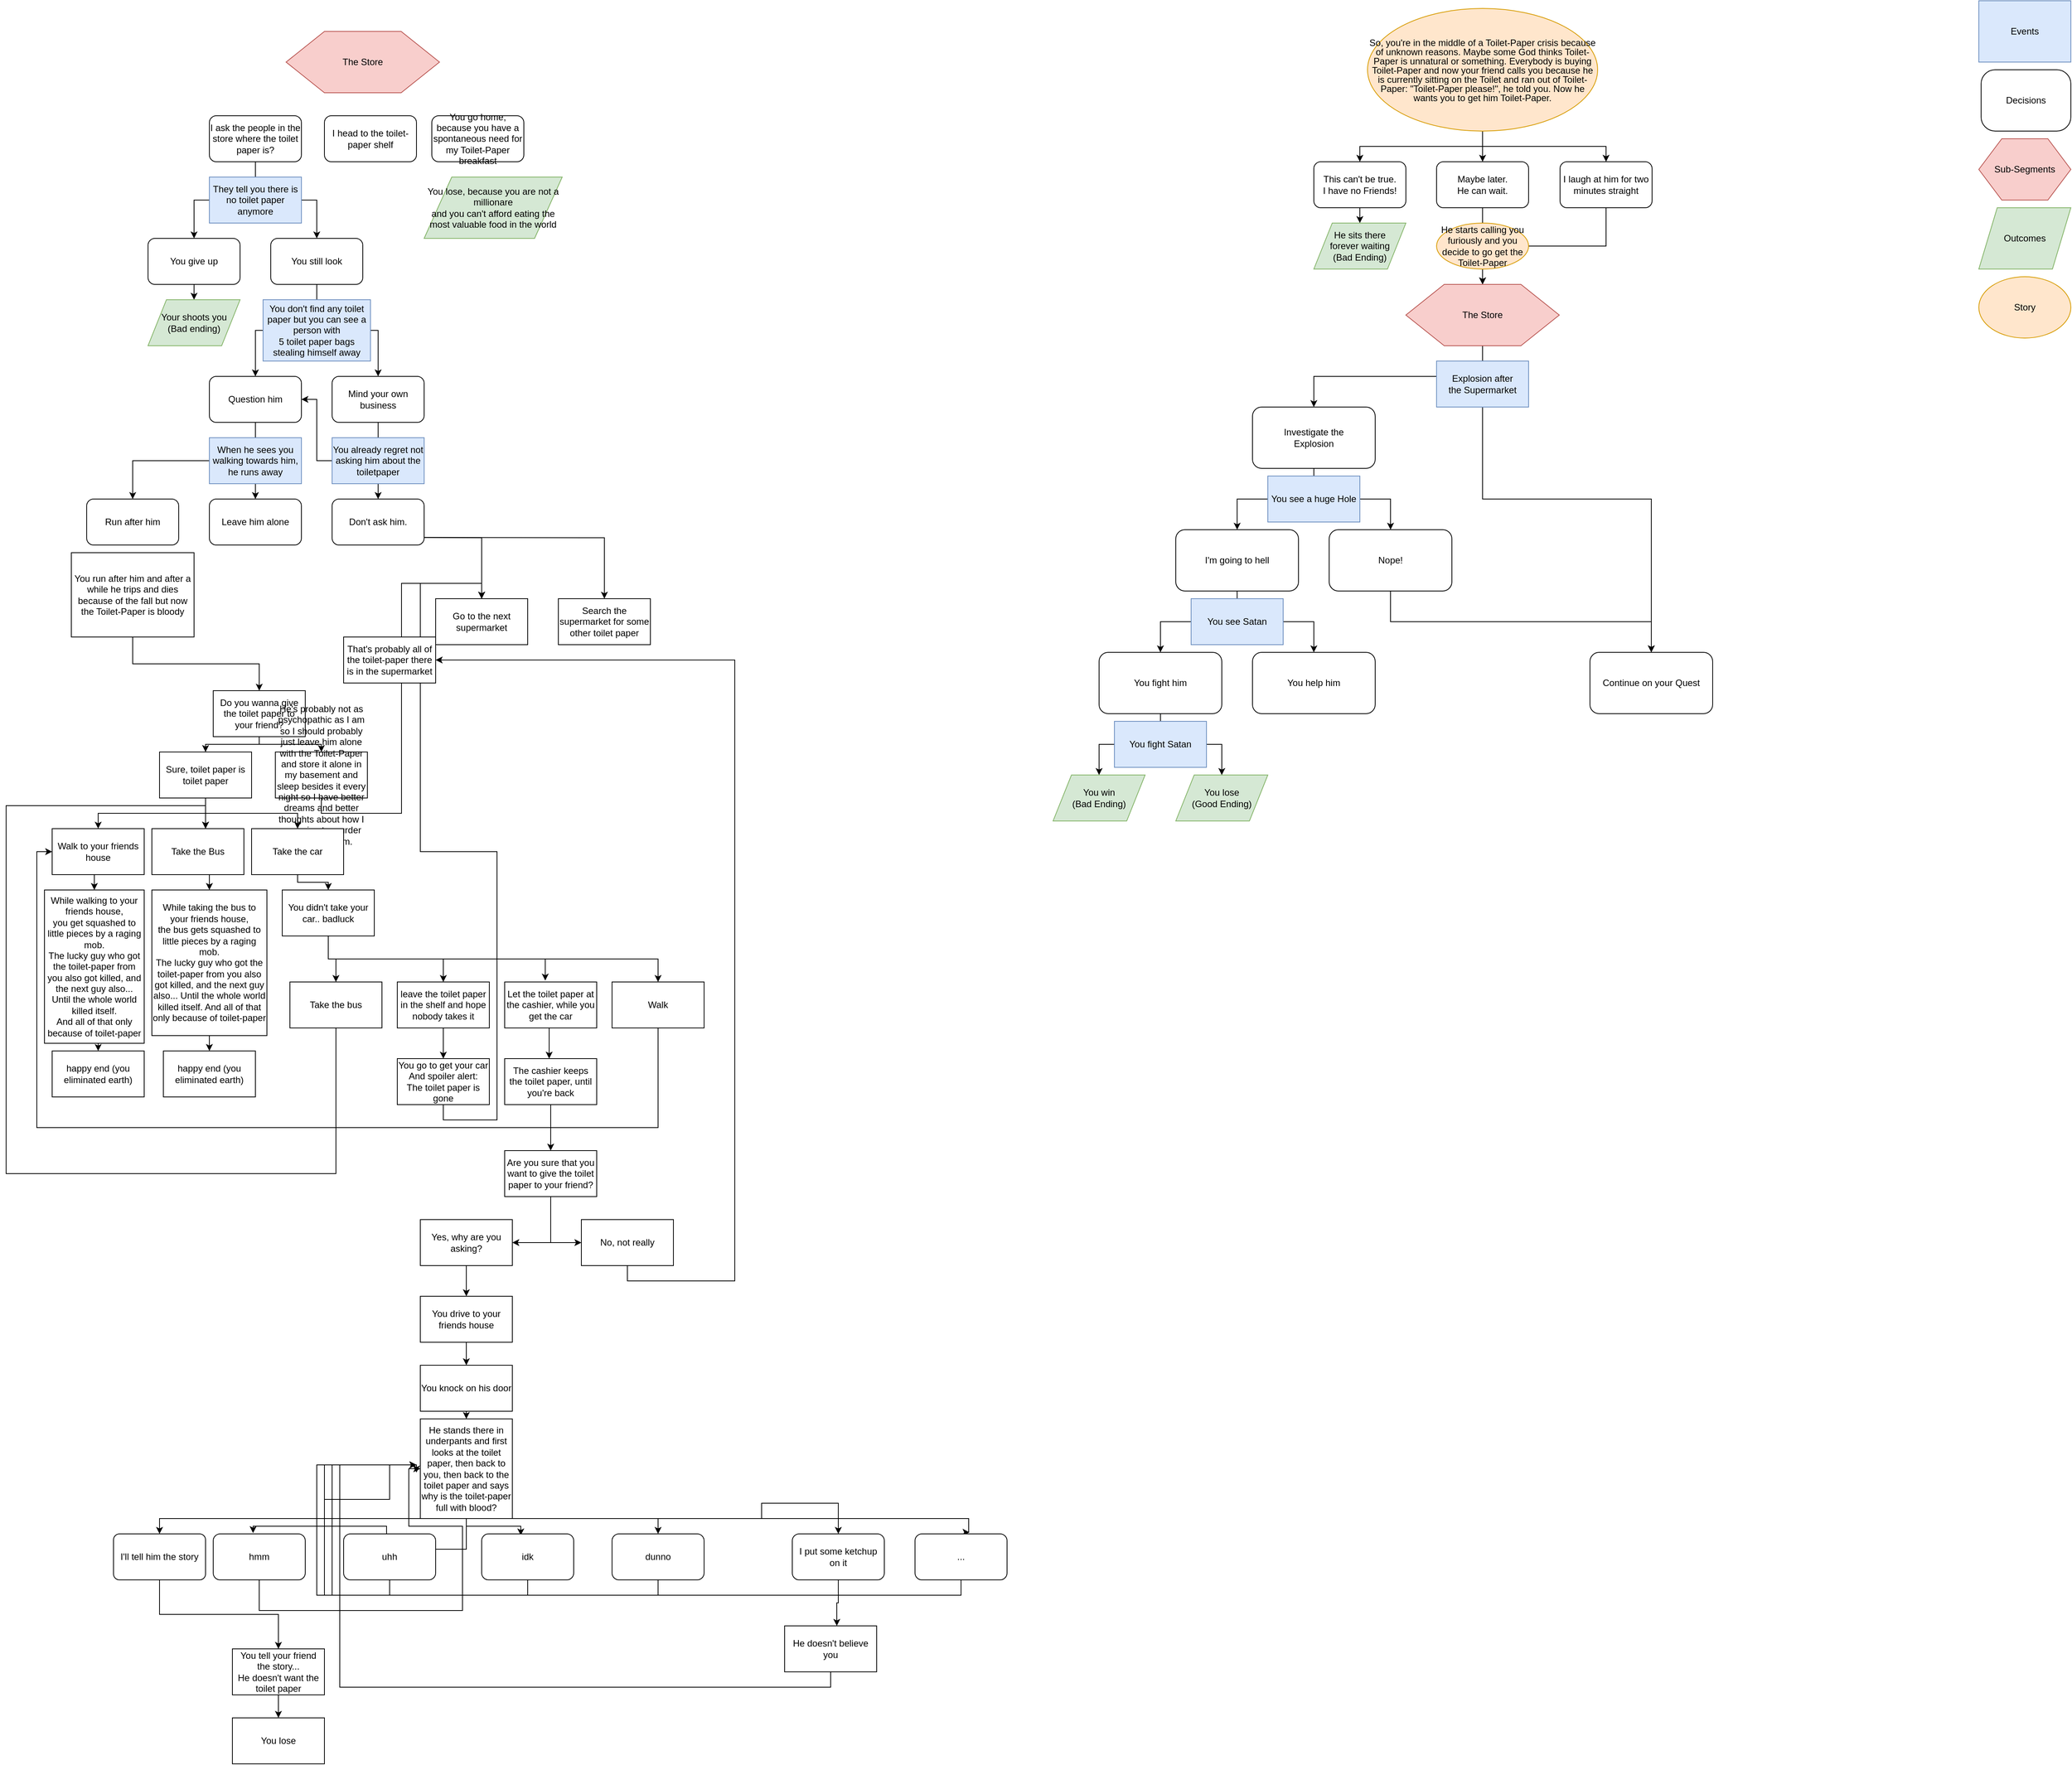 <mxfile version="12.8.9" type="github">
  <diagram id="Qn3-nG2EIfxCC5e99ubx" name="Page-1">
    <mxGraphModel dx="5155" dy="1865" grid="1" gridSize="10" guides="1" tooltips="1" connect="1" arrows="1" fold="1" page="0" pageScale="1" pageWidth="1169" pageHeight="827" background="none" math="0" shadow="0">
      <root>
        <mxCell id="0" />
        <mxCell id="1" parent="0" />
        <mxCell id="w2yHV6jO7LddsXgPNAkQ-8" style="edgeStyle=orthogonalEdgeStyle;rounded=0;orthogonalLoop=1;jettySize=auto;html=1;exitX=0.5;exitY=1;exitDx=0;exitDy=0;entryX=0.5;entryY=0;entryDx=0;entryDy=0;" parent="1" source="qTc8x9LIwxy68OP4qptk-10" target="qTc8x9LIwxy68OP4qptk-4" edge="1">
          <mxGeometry relative="1" as="geometry">
            <mxPoint x="60" y="450" as="sourcePoint" />
            <Array as="points">
              <mxPoint x="60" y="490" />
              <mxPoint x="-160" y="490" />
            </Array>
          </mxGeometry>
        </mxCell>
        <mxCell id="w2yHV6jO7LddsXgPNAkQ-10" style="edgeStyle=orthogonalEdgeStyle;rounded=0;orthogonalLoop=1;jettySize=auto;html=1;exitX=0.5;exitY=1;exitDx=0;exitDy=0;entryX=0.5;entryY=0;entryDx=0;entryDy=0;" parent="1" source="qTc8x9LIwxy68OP4qptk-4" target="w2yHV6jO7LddsXgPNAkQ-2" edge="1">
          <mxGeometry relative="1" as="geometry" />
        </mxCell>
        <mxCell id="w2yHV6jO7LddsXgPNAkQ-13" style="edgeStyle=orthogonalEdgeStyle;rounded=0;orthogonalLoop=1;jettySize=auto;html=1;exitX=0.5;exitY=1;exitDx=0;exitDy=0;entryX=0.5;entryY=0;entryDx=0;entryDy=0;" parent="1" source="qTc8x9LIwxy68OP4qptk-4" target="w2yHV6jO7LddsXgPNAkQ-11" edge="1">
          <mxGeometry relative="1" as="geometry" />
        </mxCell>
        <mxCell id="qTc8x9LIwxy68OP4qptk-4" value="Investigate the&lt;br&gt;Explosion" style="rounded=1;whiteSpace=wrap;html=1;" parent="1" vertex="1">
          <mxGeometry x="-240" y="530" width="160" height="80" as="geometry" />
        </mxCell>
        <mxCell id="qTc8x9LIwxy68OP4qptk-5" value="Continue on your Quest" style="rounded=1;whiteSpace=wrap;html=1;" parent="1" vertex="1">
          <mxGeometry x="200" y="850" width="160" height="80" as="geometry" />
        </mxCell>
        <mxCell id="w2yHV6jO7LddsXgPNAkQ-37" style="edgeStyle=orthogonalEdgeStyle;rounded=0;orthogonalLoop=1;jettySize=auto;html=1;exitX=0.5;exitY=1;exitDx=0;exitDy=0;entryX=0.5;entryY=0;entryDx=0;entryDy=0;" parent="1" source="w2yHV6jO7LddsXgPNAkQ-2" target="w2yHV6jO7LddsXgPNAkQ-36" edge="1">
          <mxGeometry relative="1" as="geometry" />
        </mxCell>
        <mxCell id="w2yHV6jO7LddsXgPNAkQ-38" style="edgeStyle=orthogonalEdgeStyle;rounded=0;orthogonalLoop=1;jettySize=auto;html=1;exitX=0.5;exitY=1;exitDx=0;exitDy=0;entryX=0.5;entryY=0;entryDx=0;entryDy=0;" parent="1" source="w2yHV6jO7LddsXgPNAkQ-2" target="w2yHV6jO7LddsXgPNAkQ-35" edge="1">
          <mxGeometry relative="1" as="geometry" />
        </mxCell>
        <mxCell id="w2yHV6jO7LddsXgPNAkQ-2" value="I&#39;m going to hell" style="rounded=1;whiteSpace=wrap;html=1;" parent="1" vertex="1">
          <mxGeometry x="-340" y="690" width="160" height="80" as="geometry" />
        </mxCell>
        <mxCell id="w2yHV6jO7LddsXgPNAkQ-3" value="You see a huge Hole" style="rounded=0;whiteSpace=wrap;html=1;fillColor=#dae8fc;strokeColor=#6c8ebf;" parent="1" vertex="1">
          <mxGeometry x="-220" y="620" width="120" height="60" as="geometry" />
        </mxCell>
        <mxCell id="ga1ZJdMdY6wzrTvUTJqG-1" style="edgeStyle=orthogonalEdgeStyle;rounded=0;orthogonalLoop=1;jettySize=auto;html=1;exitX=0.5;exitY=1;exitDx=0;exitDy=0;entryX=0.5;entryY=0;entryDx=0;entryDy=0;" parent="1" source="w2yHV6jO7LddsXgPNAkQ-11" target="qTc8x9LIwxy68OP4qptk-5" edge="1">
          <mxGeometry relative="1" as="geometry" />
        </mxCell>
        <mxCell id="w2yHV6jO7LddsXgPNAkQ-11" value="Nope!" style="rounded=1;whiteSpace=wrap;html=1;" parent="1" vertex="1">
          <mxGeometry x="-140" y="690" width="160" height="80" as="geometry" />
        </mxCell>
        <mxCell id="w2yHV6jO7LddsXgPNAkQ-18" value="Events" style="rounded=0;whiteSpace=wrap;html=1;fillColor=#dae8fc;strokeColor=#6c8ebf;" parent="1" vertex="1">
          <mxGeometry x="707" width="120" height="80" as="geometry" />
        </mxCell>
        <mxCell id="w2yHV6jO7LddsXgPNAkQ-19" value="Decisions" style="rounded=1;whiteSpace=wrap;html=1;arcSize=23;" parent="1" vertex="1">
          <mxGeometry x="710" y="90" width="117" height="80" as="geometry" />
        </mxCell>
        <mxCell id="w2yHV6jO7LddsXgPNAkQ-21" value="Outcomes" style="shape=parallelogram;perimeter=parallelogramPerimeter;whiteSpace=wrap;html=1;fillColor=#d5e8d4;strokeColor=#82b366;" parent="1" vertex="1">
          <mxGeometry x="707" y="270" width="120" height="80" as="geometry" />
        </mxCell>
        <mxCell id="w2yHV6jO7LddsXgPNAkQ-22" value="You win&lt;br&gt;(Bad Ending)" style="shape=parallelogram;perimeter=parallelogramPerimeter;whiteSpace=wrap;html=1;fillColor=#d5e8d4;strokeColor=#82b366;" parent="1" vertex="1">
          <mxGeometry x="-500" y="1010" width="120" height="60" as="geometry" />
        </mxCell>
        <mxCell id="w2yHV6jO7LddsXgPNAkQ-23" value="You lose&lt;br&gt;(Good Ending)" style="shape=parallelogram;perimeter=parallelogramPerimeter;whiteSpace=wrap;html=1;fillColor=#d5e8d4;strokeColor=#82b366;" parent="1" vertex="1">
          <mxGeometry x="-340" y="1010" width="120" height="60" as="geometry" />
        </mxCell>
        <mxCell id="w2yHV6jO7LddsXgPNAkQ-33" value="You see Satan" style="rounded=0;whiteSpace=wrap;html=1;fillColor=#dae8fc;strokeColor=#6c8ebf;" parent="1" vertex="1">
          <mxGeometry x="-320" y="780" width="120" height="60" as="geometry" />
        </mxCell>
        <mxCell id="w2yHV6jO7LddsXgPNAkQ-35" value="You help him" style="rounded=1;whiteSpace=wrap;html=1;" parent="1" vertex="1">
          <mxGeometry x="-240" y="850" width="160" height="80" as="geometry" />
        </mxCell>
        <mxCell id="w2yHV6jO7LddsXgPNAkQ-39" style="edgeStyle=orthogonalEdgeStyle;rounded=0;orthogonalLoop=1;jettySize=auto;html=1;exitX=0.5;exitY=1;exitDx=0;exitDy=0;entryX=0.5;entryY=0;entryDx=0;entryDy=0;" parent="1" source="w2yHV6jO7LddsXgPNAkQ-36" target="w2yHV6jO7LddsXgPNAkQ-22" edge="1">
          <mxGeometry relative="1" as="geometry" />
        </mxCell>
        <mxCell id="w2yHV6jO7LddsXgPNAkQ-40" style="edgeStyle=orthogonalEdgeStyle;rounded=0;orthogonalLoop=1;jettySize=auto;html=1;exitX=0.5;exitY=1;exitDx=0;exitDy=0;entryX=0.5;entryY=0;entryDx=0;entryDy=0;" parent="1" source="w2yHV6jO7LddsXgPNAkQ-36" target="w2yHV6jO7LddsXgPNAkQ-23" edge="1">
          <mxGeometry relative="1" as="geometry" />
        </mxCell>
        <mxCell id="w2yHV6jO7LddsXgPNAkQ-36" value="You fight him" style="rounded=1;whiteSpace=wrap;html=1;" parent="1" vertex="1">
          <mxGeometry x="-440" y="850" width="160" height="80" as="geometry" />
        </mxCell>
        <mxCell id="w2yHV6jO7LddsXgPNAkQ-17" value="You fight Satan" style="rounded=0;whiteSpace=wrap;html=1;fillColor=#dae8fc;strokeColor=#6c8ebf;" parent="1" vertex="1">
          <mxGeometry x="-420" y="940" width="120" height="60" as="geometry" />
        </mxCell>
        <mxCell id="hGm-7pk2wTPDIRRF_HYG-1" value="Story" style="ellipse;whiteSpace=wrap;html=1;fillColor=#ffe6cc;strokeColor=#d79b00;" parent="1" vertex="1">
          <mxGeometry x="707" y="360" width="120" height="80" as="geometry" />
        </mxCell>
        <mxCell id="hGm-7pk2wTPDIRRF_HYG-8" style="edgeStyle=orthogonalEdgeStyle;rounded=0;orthogonalLoop=1;jettySize=auto;html=1;exitX=0.5;exitY=1;exitDx=0;exitDy=0;entryX=0.5;entryY=0;entryDx=0;entryDy=0;" parent="1" source="hGm-7pk2wTPDIRRF_HYG-2" target="hGm-7pk2wTPDIRRF_HYG-4" edge="1">
          <mxGeometry relative="1" as="geometry" />
        </mxCell>
        <mxCell id="hGm-7pk2wTPDIRRF_HYG-9" style="edgeStyle=orthogonalEdgeStyle;rounded=0;orthogonalLoop=1;jettySize=auto;html=1;exitX=0.5;exitY=1;exitDx=0;exitDy=0;entryX=0.5;entryY=0;entryDx=0;entryDy=0;" parent="1" source="hGm-7pk2wTPDIRRF_HYG-2" target="hGm-7pk2wTPDIRRF_HYG-5" edge="1">
          <mxGeometry relative="1" as="geometry" />
        </mxCell>
        <mxCell id="hGm-7pk2wTPDIRRF_HYG-10" style="edgeStyle=orthogonalEdgeStyle;rounded=0;orthogonalLoop=1;jettySize=auto;html=1;exitX=0.5;exitY=1;exitDx=0;exitDy=0;entryX=0.5;entryY=0;entryDx=0;entryDy=0;" parent="1" source="hGm-7pk2wTPDIRRF_HYG-2" target="hGm-7pk2wTPDIRRF_HYG-6" edge="1">
          <mxGeometry relative="1" as="geometry" />
        </mxCell>
        <mxCell id="hGm-7pk2wTPDIRRF_HYG-2" value="&lt;p style=&quot;line-height: 100%&quot;&gt;So, you&#39;re in the middle of a Toilet-Paper crisis because of unknown reasons. Maybe some God thinks Toilet-Paper is unnatural or something. Everybody is buying Toilet-Paper and now your friend calls you because he is currently sitting on the Toilet and ran out of Toilet-Paper: &quot;Toilet-Paper please!&quot;, he told you. Now he wants you to get him Toilet-Paper.&lt;/p&gt;" style="ellipse;whiteSpace=wrap;html=1;fillColor=#ffe6cc;strokeColor=#d79b00;align=center;" parent="1" vertex="1">
          <mxGeometry x="-90" y="10" width="300" height="160" as="geometry" />
        </mxCell>
        <mxCell id="hGm-7pk2wTPDIRRF_HYG-13" style="edgeStyle=orthogonalEdgeStyle;rounded=0;orthogonalLoop=1;jettySize=auto;html=1;exitX=0.5;exitY=1;exitDx=0;exitDy=0;entryX=0.5;entryY=0;entryDx=0;entryDy=0;" parent="1" source="hGm-7pk2wTPDIRRF_HYG-4" target="hGm-7pk2wTPDIRRF_HYG-12" edge="1">
          <mxGeometry relative="1" as="geometry" />
        </mxCell>
        <mxCell id="hGm-7pk2wTPDIRRF_HYG-4" value="This can&#39;t be true.&lt;br&gt;I have no Friends!" style="rounded=1;whiteSpace=wrap;html=1;" parent="1" vertex="1">
          <mxGeometry x="-160" y="210" width="120" height="60" as="geometry" />
        </mxCell>
        <mxCell id="HRX807A8xVsZpX2Y_Qhh-1" style="edgeStyle=orthogonalEdgeStyle;rounded=0;orthogonalLoop=1;jettySize=auto;html=1;exitX=0.5;exitY=1;exitDx=0;exitDy=0;entryX=0.5;entryY=0;entryDx=0;entryDy=0;" parent="1" source="hGm-7pk2wTPDIRRF_HYG-5" target="OO5MdOur09zsrJe4_zCE-3" edge="1">
          <mxGeometry relative="1" as="geometry" />
        </mxCell>
        <mxCell id="hGm-7pk2wTPDIRRF_HYG-5" value="Maybe later.&lt;br&gt;He can wait." style="rounded=1;whiteSpace=wrap;html=1;" parent="1" vertex="1">
          <mxGeometry y="210" width="120" height="60" as="geometry" />
        </mxCell>
        <mxCell id="HRX807A8xVsZpX2Y_Qhh-2" style="edgeStyle=orthogonalEdgeStyle;rounded=0;orthogonalLoop=1;jettySize=auto;html=1;exitX=0.5;exitY=1;exitDx=0;exitDy=0;entryX=0.5;entryY=0;entryDx=0;entryDy=0;" parent="1" source="hGm-7pk2wTPDIRRF_HYG-6" target="OO5MdOur09zsrJe4_zCE-3" edge="1">
          <mxGeometry relative="1" as="geometry" />
        </mxCell>
        <mxCell id="hGm-7pk2wTPDIRRF_HYG-6" value="I laugh at him for two minutes straight" style="rounded=1;whiteSpace=wrap;html=1;" parent="1" vertex="1">
          <mxGeometry x="161" y="210" width="120" height="60" as="geometry" />
        </mxCell>
        <mxCell id="hGm-7pk2wTPDIRRF_HYG-12" value="He sits there &lt;br&gt;forever waiting&lt;br&gt;(Bad Ending)" style="shape=parallelogram;perimeter=parallelogramPerimeter;whiteSpace=wrap;html=1;fillColor=#d5e8d4;strokeColor=#82b366;" parent="1" vertex="1">
          <mxGeometry x="-160" y="290" width="120" height="60" as="geometry" />
        </mxCell>
        <mxCell id="hGm-7pk2wTPDIRRF_HYG-14" value="He starts calling you furiously and you decide to go get the Toilet-Paper" style="ellipse;whiteSpace=wrap;html=1;fillColor=#ffe6cc;strokeColor=#d79b00;" parent="1" vertex="1">
          <mxGeometry y="290" width="120" height="60" as="geometry" />
        </mxCell>
        <mxCell id="OO5MdOur09zsrJe4_zCE-1" value="Sub-Segments" style="shape=hexagon;perimeter=hexagonPerimeter2;whiteSpace=wrap;html=1;fillColor=#f8cecc;strokeColor=#b85450;" parent="1" vertex="1">
          <mxGeometry x="707" y="180" width="120" height="80" as="geometry" />
        </mxCell>
        <mxCell id="xJ5OwYgdjSTBkFPhT8F--6" style="edgeStyle=orthogonalEdgeStyle;rounded=0;orthogonalLoop=1;jettySize=auto;html=1;exitX=0.5;exitY=1;exitDx=0;exitDy=0;entryX=0.5;entryY=0;entryDx=0;entryDy=0;" parent="1" source="OO5MdOur09zsrJe4_zCE-3" target="qTc8x9LIwxy68OP4qptk-5" edge="1">
          <mxGeometry relative="1" as="geometry" />
        </mxCell>
        <mxCell id="OO5MdOur09zsrJe4_zCE-3" value="The Store" style="shape=hexagon;perimeter=hexagonPerimeter2;whiteSpace=wrap;html=1;fillColor=#f8cecc;strokeColor=#b85450;" parent="1" vertex="1">
          <mxGeometry x="-40" y="370" width="200" height="80" as="geometry" />
        </mxCell>
        <mxCell id="qTc8x9LIwxy68OP4qptk-10" value="Explosion after&lt;br&gt;the Supermarket" style="rounded=0;whiteSpace=wrap;html=1;fillColor=#dae8fc;strokeColor=#6c8ebf;" parent="1" vertex="1">
          <mxGeometry y="470" width="120" height="60" as="geometry" />
        </mxCell>
        <mxCell id="4MemGEek6DB2b53ONelM-1" value="The Store" style="shape=hexagon;perimeter=hexagonPerimeter2;whiteSpace=wrap;html=1;fillColor=#f8cecc;strokeColor=#b85450;" parent="1" vertex="1">
          <mxGeometry x="-1500" y="40" width="200" height="80" as="geometry" />
        </mxCell>
        <mxCell id="WwWyATiSNRp0P1ia7kzS-28" style="edgeStyle=orthogonalEdgeStyle;rounded=0;orthogonalLoop=1;jettySize=auto;html=1;exitX=0.5;exitY=1;exitDx=0;exitDy=0;entryX=0.5;entryY=0;entryDx=0;entryDy=0;" parent="1" target="WwWyATiSNRp0P1ia7kzS-27" edge="1">
          <mxGeometry relative="1" as="geometry">
            <mxPoint x="-1380" y="700" as="sourcePoint" />
          </mxGeometry>
        </mxCell>
        <mxCell id="xJ5OwYgdjSTBkFPhT8F--2" style="edgeStyle=orthogonalEdgeStyle;rounded=0;orthogonalLoop=1;jettySize=auto;html=1;exitX=0.5;exitY=1;exitDx=0;exitDy=0;entryX=0.5;entryY=0;entryDx=0;entryDy=0;" parent="1" target="WwWyATiSNRp0P1ia7kzS-26" edge="1">
          <mxGeometry relative="1" as="geometry">
            <mxPoint x="-1380" y="700" as="sourcePoint" />
          </mxGeometry>
        </mxCell>
        <mxCell id="WwWyATiSNRp0P1ia7kzS-26" value="Go to the next supermarket" style="rounded=0;whiteSpace=wrap;html=1;" parent="1" vertex="1">
          <mxGeometry x="-1305" y="780" width="120" height="60" as="geometry" />
        </mxCell>
        <mxCell id="WwWyATiSNRp0P1ia7kzS-27" value="Search the supermarket for some other toilet paper" style="rounded=0;whiteSpace=wrap;html=1;" parent="1" vertex="1">
          <mxGeometry x="-1145" y="780" width="120" height="60" as="geometry" />
        </mxCell>
        <mxCell id="M6KW342iFe4JDzRaZPrO-4" style="edgeStyle=orthogonalEdgeStyle;rounded=0;orthogonalLoop=1;jettySize=auto;html=1;exitX=0.5;exitY=1;exitDx=0;exitDy=0;entryX=0.5;entryY=0;entryDx=0;entryDy=0;" parent="1" source="M6KW342iFe4JDzRaZPrO-1" target="M6KW342iFe4JDzRaZPrO-3" edge="1">
          <mxGeometry relative="1" as="geometry" />
        </mxCell>
        <mxCell id="M6KW342iFe4JDzRaZPrO-1" value="You run after him and after a while he trips and dies because of the fall but now the Toilet-Paper is bloody" style="rounded=0;whiteSpace=wrap;html=1;" parent="1" vertex="1">
          <mxGeometry x="-1780" y="720" width="160" height="110" as="geometry" />
        </mxCell>
        <mxCell id="M6KW342iFe4JDzRaZPrO-7" style="edgeStyle=orthogonalEdgeStyle;rounded=0;orthogonalLoop=1;jettySize=auto;html=1;exitX=0.5;exitY=1;exitDx=0;exitDy=0;entryX=0.5;entryY=0;entryDx=0;entryDy=0;" parent="1" source="M6KW342iFe4JDzRaZPrO-3" target="M6KW342iFe4JDzRaZPrO-5" edge="1">
          <mxGeometry relative="1" as="geometry">
            <Array as="points">
              <mxPoint x="-1535" y="970" />
              <mxPoint x="-1605" y="970" />
            </Array>
          </mxGeometry>
        </mxCell>
        <mxCell id="M6KW342iFe4JDzRaZPrO-8" style="edgeStyle=orthogonalEdgeStyle;rounded=0;orthogonalLoop=1;jettySize=auto;html=1;exitX=0.5;exitY=1;exitDx=0;exitDy=0;entryX=0.5;entryY=0;entryDx=0;entryDy=0;" parent="1" source="M6KW342iFe4JDzRaZPrO-3" target="M6KW342iFe4JDzRaZPrO-6" edge="1">
          <mxGeometry relative="1" as="geometry">
            <Array as="points">
              <mxPoint x="-1535" y="970" />
              <mxPoint x="-1454" y="970" />
            </Array>
          </mxGeometry>
        </mxCell>
        <mxCell id="M6KW342iFe4JDzRaZPrO-3" value="Do you wanna give the toilet paper to your friend?" style="rounded=0;whiteSpace=wrap;html=1;" parent="1" vertex="1">
          <mxGeometry x="-1595" y="900" width="120" height="60" as="geometry" />
        </mxCell>
        <mxCell id="M6KW342iFe4JDzRaZPrO-13" style="edgeStyle=orthogonalEdgeStyle;rounded=0;orthogonalLoop=1;jettySize=auto;html=1;exitX=0.5;exitY=1;exitDx=0;exitDy=0;" parent="1" source="M6KW342iFe4JDzRaZPrO-5" target="M6KW342iFe4JDzRaZPrO-12" edge="1">
          <mxGeometry relative="1" as="geometry" />
        </mxCell>
        <mxCell id="M6KW342iFe4JDzRaZPrO-14" style="edgeStyle=orthogonalEdgeStyle;rounded=0;orthogonalLoop=1;jettySize=auto;html=1;exitX=0.5;exitY=1;exitDx=0;exitDy=0;" parent="1" source="M6KW342iFe4JDzRaZPrO-5" target="M6KW342iFe4JDzRaZPrO-11" edge="1">
          <mxGeometry relative="1" as="geometry">
            <Array as="points">
              <mxPoint x="-1605" y="1070" />
              <mxPoint x="-1605" y="1070" />
            </Array>
          </mxGeometry>
        </mxCell>
        <mxCell id="M6KW342iFe4JDzRaZPrO-15" style="edgeStyle=orthogonalEdgeStyle;rounded=0;orthogonalLoop=1;jettySize=auto;html=1;exitX=0.5;exitY=1;exitDx=0;exitDy=0;entryX=0.5;entryY=0;entryDx=0;entryDy=0;" parent="1" source="M6KW342iFe4JDzRaZPrO-5" target="M6KW342iFe4JDzRaZPrO-10" edge="1">
          <mxGeometry relative="1" as="geometry" />
        </mxCell>
        <mxCell id="M6KW342iFe4JDzRaZPrO-5" value="Sure, toilet paper is toilet paper " style="rounded=0;whiteSpace=wrap;html=1;" parent="1" vertex="1">
          <mxGeometry x="-1665" y="980" width="120" height="60" as="geometry" />
        </mxCell>
        <mxCell id="xJ5OwYgdjSTBkFPhT8F--1" style="edgeStyle=orthogonalEdgeStyle;rounded=0;orthogonalLoop=1;jettySize=auto;html=1;exitX=0.5;exitY=1;exitDx=0;exitDy=0;entryX=0.5;entryY=0;entryDx=0;entryDy=0;" parent="1" source="M6KW342iFe4JDzRaZPrO-6" target="WwWyATiSNRp0P1ia7kzS-26" edge="1">
          <mxGeometry relative="1" as="geometry" />
        </mxCell>
        <mxCell id="M6KW342iFe4JDzRaZPrO-6" value="He&#39;s probably not as psychopathic as I am so I should probably just leave him alone with the Toilet-Paper and store it alone in my basement and sleep besides it every night so I have better dreams and better thoughts about how I am going to murder my next Victim." style="rounded=0;whiteSpace=wrap;html=1;" parent="1" vertex="1">
          <mxGeometry x="-1514" y="980" width="120" height="60" as="geometry" />
        </mxCell>
        <mxCell id="M6KW342iFe4JDzRaZPrO-20" style="edgeStyle=orthogonalEdgeStyle;rounded=0;orthogonalLoop=1;jettySize=auto;html=1;exitX=0.5;exitY=1;exitDx=0;exitDy=0;entryX=0.5;entryY=0;entryDx=0;entryDy=0;" parent="1" source="M6KW342iFe4JDzRaZPrO-10" target="M6KW342iFe4JDzRaZPrO-17" edge="1">
          <mxGeometry relative="1" as="geometry" />
        </mxCell>
        <mxCell id="M6KW342iFe4JDzRaZPrO-10" value="&lt;div&gt;Walk to your friends house&lt;/div&gt;" style="rounded=0;whiteSpace=wrap;html=1;" parent="1" vertex="1">
          <mxGeometry x="-1805" y="1080" width="120" height="60" as="geometry" />
        </mxCell>
        <mxCell id="M6KW342iFe4JDzRaZPrO-24" style="edgeStyle=orthogonalEdgeStyle;rounded=0;orthogonalLoop=1;jettySize=auto;html=1;exitX=0.5;exitY=1;exitDx=0;exitDy=0;entryX=0.5;entryY=0;entryDx=0;entryDy=0;" parent="1" source="M6KW342iFe4JDzRaZPrO-11" target="M6KW342iFe4JDzRaZPrO-22" edge="1">
          <mxGeometry relative="1" as="geometry" />
        </mxCell>
        <mxCell id="M6KW342iFe4JDzRaZPrO-11" value="Take the Bus" style="rounded=0;whiteSpace=wrap;html=1;" parent="1" vertex="1">
          <mxGeometry x="-1675" y="1080" width="120" height="60" as="geometry" />
        </mxCell>
        <mxCell id="M6KW342iFe4JDzRaZPrO-26" style="edgeStyle=orthogonalEdgeStyle;rounded=0;orthogonalLoop=1;jettySize=auto;html=1;exitX=0.5;exitY=1;exitDx=0;exitDy=0;entryX=0.5;entryY=0;entryDx=0;entryDy=0;" parent="1" source="M6KW342iFe4JDzRaZPrO-12" target="M6KW342iFe4JDzRaZPrO-25" edge="1">
          <mxGeometry relative="1" as="geometry">
            <Array as="points">
              <mxPoint x="-1485" y="1150" />
              <mxPoint x="-1445" y="1150" />
            </Array>
          </mxGeometry>
        </mxCell>
        <mxCell id="M6KW342iFe4JDzRaZPrO-12" value="Take the car" style="rounded=0;whiteSpace=wrap;html=1;" parent="1" vertex="1">
          <mxGeometry x="-1545" y="1080" width="120" height="60" as="geometry" />
        </mxCell>
        <mxCell id="M6KW342iFe4JDzRaZPrO-19" style="edgeStyle=orthogonalEdgeStyle;rounded=0;orthogonalLoop=1;jettySize=auto;html=1;exitX=0.5;exitY=1;exitDx=0;exitDy=0;entryX=0.5;entryY=0;entryDx=0;entryDy=0;" parent="1" source="M6KW342iFe4JDzRaZPrO-17" target="M6KW342iFe4JDzRaZPrO-18" edge="1">
          <mxGeometry relative="1" as="geometry" />
        </mxCell>
        <mxCell id="M6KW342iFe4JDzRaZPrO-17" value="&lt;div&gt;While walking to your friends house,&lt;/div&gt;&lt;div&gt;you get squashed to little pieces by a raging mob.&lt;/div&gt;&lt;div&gt;The lucky guy who got the toilet-paper from you also got killed, and the next guy also... Until the whole world killed itself.&lt;/div&gt;&lt;div&gt; And all of that only because of toilet-paper&lt;/div&gt;" style="rounded=0;whiteSpace=wrap;html=1;" parent="1" vertex="1">
          <mxGeometry x="-1815" y="1160" width="130" height="200" as="geometry" />
        </mxCell>
        <mxCell id="M6KW342iFe4JDzRaZPrO-18" value="happy end (you eliminated earth)" style="rounded=0;whiteSpace=wrap;html=1;" parent="1" vertex="1">
          <mxGeometry x="-1805" y="1370" width="120" height="60" as="geometry" />
        </mxCell>
        <mxCell id="M6KW342iFe4JDzRaZPrO-21" style="edgeStyle=orthogonalEdgeStyle;rounded=0;orthogonalLoop=1;jettySize=auto;html=1;exitX=0.5;exitY=1;exitDx=0;exitDy=0;entryX=0.5;entryY=0;entryDx=0;entryDy=0;" parent="1" source="M6KW342iFe4JDzRaZPrO-22" target="M6KW342iFe4JDzRaZPrO-23" edge="1">
          <mxGeometry relative="1" as="geometry" />
        </mxCell>
        <mxCell id="M6KW342iFe4JDzRaZPrO-22" value="&lt;div&gt;While taking the bus to your friends house,&lt;/div&gt;&lt;div&gt;the bus gets squashed to little pieces by a raging mob.&lt;br&gt;&lt;/div&gt;&lt;div&gt;The lucky guy who got the toilet-paper from you also got killed, and the next guy also... Until the whole world killed itself. And all of that only because of toilet-paper&lt;br&gt;&lt;/div&gt;" style="rounded=0;whiteSpace=wrap;html=1;" parent="1" vertex="1">
          <mxGeometry x="-1675" y="1160" width="150" height="190" as="geometry" />
        </mxCell>
        <mxCell id="M6KW342iFe4JDzRaZPrO-23" value="happy end (you eliminated earth)" style="rounded=0;whiteSpace=wrap;html=1;" parent="1" vertex="1">
          <mxGeometry x="-1660" y="1370" width="120" height="60" as="geometry" />
        </mxCell>
        <mxCell id="M6KW342iFe4JDzRaZPrO-31" style="edgeStyle=orthogonalEdgeStyle;rounded=0;orthogonalLoop=1;jettySize=auto;html=1;exitX=0.5;exitY=1;exitDx=0;exitDy=0;entryX=0.5;entryY=0;entryDx=0;entryDy=0;" parent="1" source="M6KW342iFe4JDzRaZPrO-25" target="M6KW342iFe4JDzRaZPrO-30" edge="1">
          <mxGeometry relative="1" as="geometry" />
        </mxCell>
        <mxCell id="M6KW342iFe4JDzRaZPrO-32" style="edgeStyle=orthogonalEdgeStyle;rounded=0;orthogonalLoop=1;jettySize=auto;html=1;exitX=0.5;exitY=1;exitDx=0;exitDy=0;entryX=0.5;entryY=0;entryDx=0;entryDy=0;" parent="1" source="M6KW342iFe4JDzRaZPrO-25" target="M6KW342iFe4JDzRaZPrO-27" edge="1">
          <mxGeometry relative="1" as="geometry" />
        </mxCell>
        <mxCell id="M6KW342iFe4JDzRaZPrO-33" style="edgeStyle=orthogonalEdgeStyle;rounded=0;orthogonalLoop=1;jettySize=auto;html=1;exitX=0.5;exitY=1;exitDx=0;exitDy=0;entryX=0.441;entryY=-0.031;entryDx=0;entryDy=0;entryPerimeter=0;" parent="1" source="M6KW342iFe4JDzRaZPrO-25" target="M6KW342iFe4JDzRaZPrO-28" edge="1">
          <mxGeometry relative="1" as="geometry" />
        </mxCell>
        <mxCell id="M6KW342iFe4JDzRaZPrO-34" style="edgeStyle=orthogonalEdgeStyle;rounded=0;orthogonalLoop=1;jettySize=auto;html=1;exitX=0.5;exitY=1;exitDx=0;exitDy=0;" parent="1" source="M6KW342iFe4JDzRaZPrO-25" target="M6KW342iFe4JDzRaZPrO-29" edge="1">
          <mxGeometry relative="1" as="geometry" />
        </mxCell>
        <mxCell id="M6KW342iFe4JDzRaZPrO-25" value="&lt;div&gt;You didn&#39;t take your car.. badluck&lt;/div&gt;" style="rounded=0;whiteSpace=wrap;html=1;" parent="1" vertex="1">
          <mxGeometry x="-1505" y="1160" width="120" height="60" as="geometry" />
        </mxCell>
        <mxCell id="M6KW342iFe4JDzRaZPrO-39" style="edgeStyle=orthogonalEdgeStyle;rounded=0;orthogonalLoop=1;jettySize=auto;html=1;exitX=0.5;exitY=1;exitDx=0;exitDy=0;entryX=0.5;entryY=0;entryDx=0;entryDy=0;" parent="1" source="M6KW342iFe4JDzRaZPrO-27" target="M6KW342iFe4JDzRaZPrO-38" edge="1">
          <mxGeometry relative="1" as="geometry" />
        </mxCell>
        <mxCell id="M6KW342iFe4JDzRaZPrO-27" value="leave the toilet paper in the shelf and hope nobody takes it" style="rounded=0;whiteSpace=wrap;html=1;" parent="1" vertex="1">
          <mxGeometry x="-1355" y="1280" width="120" height="60" as="geometry" />
        </mxCell>
        <mxCell id="M6KW342iFe4JDzRaZPrO-48" style="edgeStyle=orthogonalEdgeStyle;rounded=0;orthogonalLoop=1;jettySize=auto;html=1;exitX=0.5;exitY=1;exitDx=0;exitDy=0;" parent="1" source="M6KW342iFe4JDzRaZPrO-28" target="M6KW342iFe4JDzRaZPrO-47" edge="1">
          <mxGeometry relative="1" as="geometry">
            <mxPoint x="-1157" y="1370" as="targetPoint" />
            <Array as="points">
              <mxPoint x="-1157" y="1340" />
            </Array>
          </mxGeometry>
        </mxCell>
        <mxCell id="M6KW342iFe4JDzRaZPrO-28" value="Let the toilet paper at the cashier, while you get the car" style="rounded=0;whiteSpace=wrap;html=1;" parent="1" vertex="1">
          <mxGeometry x="-1215" y="1280" width="120" height="60" as="geometry" />
        </mxCell>
        <mxCell id="M6KW342iFe4JDzRaZPrO-37" style="edgeStyle=orthogonalEdgeStyle;rounded=0;orthogonalLoop=1;jettySize=auto;html=1;exitX=0.5;exitY=1;exitDx=0;exitDy=0;entryX=0;entryY=0.5;entryDx=0;entryDy=0;" parent="1" source="M6KW342iFe4JDzRaZPrO-29" target="M6KW342iFe4JDzRaZPrO-10" edge="1">
          <mxGeometry relative="1" as="geometry">
            <Array as="points">
              <mxPoint x="-1015" y="1470" />
              <mxPoint x="-1825" y="1470" />
              <mxPoint x="-1825" y="1110" />
            </Array>
          </mxGeometry>
        </mxCell>
        <mxCell id="M6KW342iFe4JDzRaZPrO-29" value="Walk" style="rounded=0;whiteSpace=wrap;html=1;" parent="1" vertex="1">
          <mxGeometry x="-1075" y="1280" width="120" height="60" as="geometry" />
        </mxCell>
        <mxCell id="M6KW342iFe4JDzRaZPrO-35" style="edgeStyle=orthogonalEdgeStyle;rounded=0;orthogonalLoop=1;jettySize=auto;html=1;exitX=0.5;exitY=1;exitDx=0;exitDy=0;" parent="1" source="M6KW342iFe4JDzRaZPrO-30" target="M6KW342iFe4JDzRaZPrO-11" edge="1">
          <mxGeometry relative="1" as="geometry">
            <Array as="points">
              <mxPoint x="-1435" y="1530" />
              <mxPoint x="-1865" y="1530" />
              <mxPoint x="-1865" y="1050" />
              <mxPoint x="-1605" y="1050" />
            </Array>
          </mxGeometry>
        </mxCell>
        <mxCell id="M6KW342iFe4JDzRaZPrO-30" value="Take the bus" style="rounded=0;whiteSpace=wrap;html=1;" parent="1" vertex="1">
          <mxGeometry x="-1495" y="1280" width="120" height="60" as="geometry" />
        </mxCell>
        <mxCell id="xJ5OwYgdjSTBkFPhT8F--4" style="edgeStyle=orthogonalEdgeStyle;rounded=0;orthogonalLoop=1;jettySize=auto;html=1;exitX=0.5;exitY=1;exitDx=0;exitDy=0;entryX=0.5;entryY=0;entryDx=0;entryDy=0;" parent="1" source="M6KW342iFe4JDzRaZPrO-38" target="WwWyATiSNRp0P1ia7kzS-26" edge="1">
          <mxGeometry relative="1" as="geometry">
            <Array as="points">
              <mxPoint x="-1295" y="1460" />
              <mxPoint x="-1225" y="1460" />
              <mxPoint x="-1225" y="1110" />
              <mxPoint x="-1325" y="1110" />
              <mxPoint x="-1325" y="760" />
              <mxPoint x="-1245" y="760" />
            </Array>
          </mxGeometry>
        </mxCell>
        <mxCell id="M6KW342iFe4JDzRaZPrO-38" value="&lt;div&gt;You go to get your car&lt;br&gt;&lt;/div&gt;&lt;div&gt;And spoiler alert:&lt;/div&gt;&lt;div&gt;The toilet paper is gone&lt;br&gt; &lt;/div&gt;" style="rounded=0;whiteSpace=wrap;html=1;" parent="1" vertex="1">
          <mxGeometry x="-1355" y="1380" width="120" height="60" as="geometry" />
        </mxCell>
        <mxCell id="M6KW342iFe4JDzRaZPrO-52" style="edgeStyle=orthogonalEdgeStyle;rounded=0;orthogonalLoop=1;jettySize=auto;html=1;exitX=0.5;exitY=1;exitDx=0;exitDy=0;entryX=0.5;entryY=0;entryDx=0;entryDy=0;" edge="1" parent="1" source="M6KW342iFe4JDzRaZPrO-47" target="M6KW342iFe4JDzRaZPrO-51">
          <mxGeometry relative="1" as="geometry" />
        </mxCell>
        <mxCell id="M6KW342iFe4JDzRaZPrO-47" value="The cashier keeps the toilet paper, until you&#39;re back" style="rounded=0;whiteSpace=wrap;html=1;" parent="1" vertex="1">
          <mxGeometry x="-1215" y="1380" width="120" height="60" as="geometry" />
        </mxCell>
        <mxCell id="M6KW342iFe4JDzRaZPrO-49" value="That&#39;s probably all of the toilet-paper there is in the supermarket" style="rounded=0;whiteSpace=wrap;html=1;" parent="1" vertex="1">
          <mxGeometry x="-1425" y="830" width="120" height="60" as="geometry" />
        </mxCell>
        <mxCell id="6DiMKuQ_fRoN0keim-UP-1" value="I head to the toilet-paper shelf" style="rounded=1;whiteSpace=wrap;html=1;" parent="1" vertex="1">
          <mxGeometry x="-1450" y="150" width="120" height="60" as="geometry" />
        </mxCell>
        <mxCell id="JG3rJxFggoxqtPLCYrr8-17" style="edgeStyle=orthogonalEdgeStyle;rounded=0;orthogonalLoop=1;jettySize=auto;html=1;exitX=0.5;exitY=1;exitDx=0;exitDy=0;entryX=0.5;entryY=0;entryDx=0;entryDy=0;" edge="1" parent="1" source="6DiMKuQ_fRoN0keim-UP-3" target="JG3rJxFggoxqtPLCYrr8-8">
          <mxGeometry relative="1" as="geometry" />
        </mxCell>
        <mxCell id="JG3rJxFggoxqtPLCYrr8-18" style="edgeStyle=orthogonalEdgeStyle;rounded=0;orthogonalLoop=1;jettySize=auto;html=1;exitX=0.5;exitY=1;exitDx=0;exitDy=0;entryX=0.5;entryY=0;entryDx=0;entryDy=0;" edge="1" parent="1" source="6DiMKuQ_fRoN0keim-UP-3" target="JG3rJxFggoxqtPLCYrr8-9">
          <mxGeometry relative="1" as="geometry" />
        </mxCell>
        <mxCell id="6DiMKuQ_fRoN0keim-UP-3" value="I ask the people in the store where the toilet paper is?" style="rounded=1;whiteSpace=wrap;html=1;" parent="1" vertex="1">
          <mxGeometry x="-1600" y="150" width="120" height="60" as="geometry" />
        </mxCell>
        <mxCell id="M6KW342iFe4JDzRaZPrO-56" style="edgeStyle=orthogonalEdgeStyle;rounded=0;orthogonalLoop=1;jettySize=auto;html=1;exitX=0.5;exitY=1;exitDx=0;exitDy=0;entryX=1;entryY=0.5;entryDx=0;entryDy=0;" edge="1" parent="1" source="M6KW342iFe4JDzRaZPrO-51" target="M6KW342iFe4JDzRaZPrO-54">
          <mxGeometry relative="1" as="geometry" />
        </mxCell>
        <mxCell id="M6KW342iFe4JDzRaZPrO-58" style="edgeStyle=orthogonalEdgeStyle;rounded=0;orthogonalLoop=1;jettySize=auto;html=1;exitX=0.5;exitY=1;exitDx=0;exitDy=0;entryX=0;entryY=0.5;entryDx=0;entryDy=0;" edge="1" parent="1" source="M6KW342iFe4JDzRaZPrO-51" target="M6KW342iFe4JDzRaZPrO-55">
          <mxGeometry relative="1" as="geometry" />
        </mxCell>
        <mxCell id="M6KW342iFe4JDzRaZPrO-51" value="Are you sure that you want to give the toilet paper to your friend? " style="rounded=0;whiteSpace=wrap;html=1;" parent="1" vertex="1">
          <mxGeometry x="-1215" y="1500" width="120" height="60" as="geometry" />
        </mxCell>
        <mxCell id="M6KW342iFe4JDzRaZPrO-64" style="edgeStyle=orthogonalEdgeStyle;rounded=0;orthogonalLoop=1;jettySize=auto;html=1;exitX=0.5;exitY=1;exitDx=0;exitDy=0;entryX=0.5;entryY=0;entryDx=0;entryDy=0;" edge="1" parent="1" source="M6KW342iFe4JDzRaZPrO-54" target="M6KW342iFe4JDzRaZPrO-63">
          <mxGeometry relative="1" as="geometry" />
        </mxCell>
        <mxCell id="M6KW342iFe4JDzRaZPrO-54" value="Yes, why are you asking?" style="rounded=0;whiteSpace=wrap;html=1;" vertex="1" parent="1">
          <mxGeometry x="-1325" y="1590" width="120" height="60" as="geometry" />
        </mxCell>
        <mxCell id="JG3rJxFggoxqtPLCYrr8-1" value="&lt;div&gt;You lose, because you are not a millionare&lt;/div&gt;&lt;div&gt;and you can&#39;t afford eating the most valuable food in the world&lt;br&gt;&lt;/div&gt;" style="shape=parallelogram;perimeter=parallelogramPerimeter;whiteSpace=wrap;html=1;fillColor=#d5e8d4;strokeColor=#82b366;" vertex="1" parent="1">
          <mxGeometry x="-1320" y="230" width="180" height="80" as="geometry" />
        </mxCell>
        <mxCell id="JG3rJxFggoxqtPLCYrr8-5" value="You go home, because you have a spontaneous need for my Toilet-Paper breakfast" style="rounded=1;whiteSpace=wrap;html=1;" vertex="1" parent="1">
          <mxGeometry x="-1310" y="150" width="120" height="60" as="geometry" />
        </mxCell>
        <mxCell id="JG3rJxFggoxqtPLCYrr8-7" style="edgeStyle=orthogonalEdgeStyle;rounded=0;orthogonalLoop=1;jettySize=auto;html=1;exitX=0.5;exitY=1;exitDx=0;exitDy=0;entryX=1;entryY=0.5;entryDx=0;entryDy=0;" edge="1" parent="1" source="M6KW342iFe4JDzRaZPrO-55" target="M6KW342iFe4JDzRaZPrO-49">
          <mxGeometry relative="1" as="geometry">
            <Array as="points">
              <mxPoint x="-1055" y="1670" />
              <mxPoint x="-915" y="1670" />
              <mxPoint x="-915" y="860" />
            </Array>
          </mxGeometry>
        </mxCell>
        <mxCell id="M6KW342iFe4JDzRaZPrO-55" value="No, not really" style="rounded=0;whiteSpace=wrap;html=1;" vertex="1" parent="1">
          <mxGeometry x="-1115" y="1590" width="120" height="60" as="geometry" />
        </mxCell>
        <mxCell id="M6KW342iFe4JDzRaZPrO-66" style="edgeStyle=orthogonalEdgeStyle;rounded=0;orthogonalLoop=1;jettySize=auto;html=1;exitX=0.5;exitY=1;exitDx=0;exitDy=0;" edge="1" parent="1" source="M6KW342iFe4JDzRaZPrO-63" target="M6KW342iFe4JDzRaZPrO-65">
          <mxGeometry relative="1" as="geometry" />
        </mxCell>
        <mxCell id="M6KW342iFe4JDzRaZPrO-63" value="You drive to your friends house" style="rounded=0;whiteSpace=wrap;html=1;" vertex="1" parent="1">
          <mxGeometry x="-1325" y="1690" width="120" height="60" as="geometry" />
        </mxCell>
        <mxCell id="M6KW342iFe4JDzRaZPrO-85" style="edgeStyle=orthogonalEdgeStyle;rounded=0;orthogonalLoop=1;jettySize=auto;html=1;exitX=0.5;exitY=1;exitDx=0;exitDy=0;entryX=0.5;entryY=0;entryDx=0;entryDy=0;" edge="1" parent="1" source="M6KW342iFe4JDzRaZPrO-65" target="M6KW342iFe4JDzRaZPrO-69">
          <mxGeometry relative="1" as="geometry" />
        </mxCell>
        <mxCell id="M6KW342iFe4JDzRaZPrO-65" value="You knock on his door" style="rounded=0;whiteSpace=wrap;html=1;" vertex="1" parent="1">
          <mxGeometry x="-1325" y="1780" width="120" height="60" as="geometry" />
        </mxCell>
        <mxCell id="M6KW342iFe4JDzRaZPrO-89" style="edgeStyle=orthogonalEdgeStyle;rounded=0;orthogonalLoop=1;jettySize=auto;html=1;exitX=0.5;exitY=1;exitDx=0;exitDy=0;" edge="1" parent="1" source="M6KW342iFe4JDzRaZPrO-69" target="M6KW342iFe4JDzRaZPrO-78">
          <mxGeometry relative="1" as="geometry">
            <Array as="points">
              <mxPoint x="-1015" y="1980" />
            </Array>
          </mxGeometry>
        </mxCell>
        <mxCell id="M6KW342iFe4JDzRaZPrO-90" style="edgeStyle=orthogonalEdgeStyle;rounded=0;orthogonalLoop=1;jettySize=auto;html=1;exitX=0.5;exitY=1;exitDx=0;exitDy=0;entryX=0.5;entryY=0;entryDx=0;entryDy=0;" edge="1" parent="1" source="M6KW342iFe4JDzRaZPrO-69" target="M6KW342iFe4JDzRaZPrO-79">
          <mxGeometry relative="1" as="geometry">
            <Array as="points">
              <mxPoint x="-880" y="1980" />
              <mxPoint x="-880" y="1960" />
              <mxPoint x="-780" y="1960" />
            </Array>
          </mxGeometry>
        </mxCell>
        <mxCell id="M6KW342iFe4JDzRaZPrO-91" style="edgeStyle=orthogonalEdgeStyle;rounded=0;orthogonalLoop=1;jettySize=auto;html=1;exitX=0.5;exitY=1;exitDx=0;exitDy=0;entryX=0.592;entryY=-0.033;entryDx=0;entryDy=0;entryPerimeter=0;" edge="1" parent="1" source="M6KW342iFe4JDzRaZPrO-69" target="M6KW342iFe4JDzRaZPrO-87">
          <mxGeometry relative="1" as="geometry">
            <mxPoint x="-610" y="1990" as="targetPoint" />
            <Array as="points">
              <mxPoint x="-610" y="1980" />
            </Array>
          </mxGeometry>
        </mxCell>
        <mxCell id="M6KW342iFe4JDzRaZPrO-92" style="edgeStyle=orthogonalEdgeStyle;rounded=0;orthogonalLoop=1;jettySize=auto;html=1;exitX=0.5;exitY=1;exitDx=0;exitDy=0;entryX=0.433;entryY=-0.017;entryDx=0;entryDy=0;entryPerimeter=0;" edge="1" parent="1" source="M6KW342iFe4JDzRaZPrO-69" target="M6KW342iFe4JDzRaZPrO-75">
          <mxGeometry relative="1" as="geometry">
            <mxPoint x="-1544" y="2000" as="targetPoint" />
            <Array as="points">
              <mxPoint x="-1265" y="2020" />
              <mxPoint x="-1369" y="2020" />
              <mxPoint x="-1369" y="1990" />
              <mxPoint x="-1543" y="1990" />
            </Array>
          </mxGeometry>
        </mxCell>
        <mxCell id="M6KW342iFe4JDzRaZPrO-93" style="edgeStyle=orthogonalEdgeStyle;rounded=0;orthogonalLoop=1;jettySize=auto;html=1;exitX=0.5;exitY=1;exitDx=0;exitDy=0;entryX=0.5;entryY=0;entryDx=0;entryDy=0;" edge="1" parent="1" source="M6KW342iFe4JDzRaZPrO-69" target="M6KW342iFe4JDzRaZPrO-80">
          <mxGeometry relative="1" as="geometry">
            <Array as="points">
              <mxPoint x="-1665" y="1980" />
            </Array>
          </mxGeometry>
        </mxCell>
        <mxCell id="M6KW342iFe4JDzRaZPrO-95" style="edgeStyle=orthogonalEdgeStyle;rounded=0;orthogonalLoop=1;jettySize=auto;html=1;exitX=0.5;exitY=1;exitDx=0;exitDy=0;entryX=0.425;entryY=0.033;entryDx=0;entryDy=0;entryPerimeter=0;" edge="1" parent="1" source="M6KW342iFe4JDzRaZPrO-69" target="M6KW342iFe4JDzRaZPrO-77">
          <mxGeometry relative="1" as="geometry">
            <Array as="points">
              <mxPoint x="-1265" y="1990" />
              <mxPoint x="-1194" y="1990" />
            </Array>
          </mxGeometry>
        </mxCell>
        <mxCell id="M6KW342iFe4JDzRaZPrO-69" value="He stands there in underpants and first looks at the toilet paper, then back to you, then back to the toilet paper and says why is the toilet-paper full with blood?" style="rounded=0;whiteSpace=wrap;html=1;" vertex="1" parent="1">
          <mxGeometry x="-1325" y="1850" width="120" height="130" as="geometry" />
        </mxCell>
        <mxCell id="M6KW342iFe4JDzRaZPrO-94" style="edgeStyle=orthogonalEdgeStyle;rounded=0;orthogonalLoop=1;jettySize=auto;html=1;exitX=0.5;exitY=1;exitDx=0;exitDy=0;entryX=0;entryY=0.5;entryDx=0;entryDy=0;" edge="1" parent="1" source="M6KW342iFe4JDzRaZPrO-75" target="M6KW342iFe4JDzRaZPrO-69">
          <mxGeometry relative="1" as="geometry">
            <Array as="points">
              <mxPoint x="-1535" y="2100" />
              <mxPoint x="-1270" y="2100" />
              <mxPoint x="-1270" y="1990" />
              <mxPoint x="-1340" y="1990" />
              <mxPoint x="-1340" y="1915" />
            </Array>
          </mxGeometry>
        </mxCell>
        <mxCell id="M6KW342iFe4JDzRaZPrO-75" value="hmm" style="rounded=1;whiteSpace=wrap;html=1;" vertex="1" parent="1">
          <mxGeometry x="-1595" y="2000" width="120" height="60" as="geometry" />
        </mxCell>
        <mxCell id="M6KW342iFe4JDzRaZPrO-97" style="edgeStyle=orthogonalEdgeStyle;rounded=0;orthogonalLoop=1;jettySize=auto;html=1;exitX=0.5;exitY=1;exitDx=0;exitDy=0;" edge="1" parent="1" source="M6KW342iFe4JDzRaZPrO-76">
          <mxGeometry relative="1" as="geometry">
            <mxPoint x="-1330" y="1920" as="targetPoint" />
            <Array as="points">
              <mxPoint x="-1365" y="2080" />
              <mxPoint x="-1450" y="2080" />
              <mxPoint x="-1450" y="1955" />
              <mxPoint x="-1365" y="1955" />
              <mxPoint x="-1365" y="1910" />
            </Array>
          </mxGeometry>
        </mxCell>
        <mxCell id="M6KW342iFe4JDzRaZPrO-76" value="uhh" style="rounded=1;whiteSpace=wrap;html=1;" vertex="1" parent="1">
          <mxGeometry x="-1425" y="2000" width="120" height="60" as="geometry" />
        </mxCell>
        <mxCell id="M6KW342iFe4JDzRaZPrO-98" style="edgeStyle=orthogonalEdgeStyle;rounded=0;orthogonalLoop=1;jettySize=auto;html=1;exitX=0.5;exitY=1;exitDx=0;exitDy=0;" edge="1" parent="1" source="M6KW342iFe4JDzRaZPrO-77">
          <mxGeometry relative="1" as="geometry">
            <mxPoint x="-1330" y="1910" as="targetPoint" />
            <Array as="points">
              <mxPoint x="-1185" y="2080" />
              <mxPoint x="-1450" y="2080" />
              <mxPoint x="-1450" y="1910" />
            </Array>
          </mxGeometry>
        </mxCell>
        <mxCell id="M6KW342iFe4JDzRaZPrO-77" value="idk" style="rounded=1;whiteSpace=wrap;html=1;" vertex="1" parent="1">
          <mxGeometry x="-1245" y="2000" width="120" height="60" as="geometry" />
        </mxCell>
        <mxCell id="M6KW342iFe4JDzRaZPrO-99" style="edgeStyle=orthogonalEdgeStyle;rounded=0;orthogonalLoop=1;jettySize=auto;html=1;exitX=0.5;exitY=1;exitDx=0;exitDy=0;" edge="1" parent="1" source="M6KW342iFe4JDzRaZPrO-78">
          <mxGeometry relative="1" as="geometry">
            <mxPoint x="-1330" y="1910" as="targetPoint" />
            <Array as="points">
              <mxPoint x="-1015" y="2080" />
              <mxPoint x="-1440" y="2080" />
              <mxPoint x="-1440" y="1910" />
            </Array>
          </mxGeometry>
        </mxCell>
        <mxCell id="M6KW342iFe4JDzRaZPrO-78" value="dunno" style="rounded=1;whiteSpace=wrap;html=1;" vertex="1" parent="1">
          <mxGeometry x="-1075" y="2000" width="120" height="60" as="geometry" />
        </mxCell>
        <mxCell id="JG3rJxFggoxqtPLCYrr8-19" style="edgeStyle=orthogonalEdgeStyle;rounded=0;orthogonalLoop=1;jettySize=auto;html=1;exitX=0.5;exitY=1;exitDx=0;exitDy=0;entryX=0.5;entryY=0;entryDx=0;entryDy=0;" edge="1" parent="1" source="JG3rJxFggoxqtPLCYrr8-8" target="JG3rJxFggoxqtPLCYrr8-14">
          <mxGeometry relative="1" as="geometry" />
        </mxCell>
        <mxCell id="M6KW342iFe4JDzRaZPrO-102" style="edgeStyle=orthogonalEdgeStyle;rounded=0;orthogonalLoop=1;jettySize=auto;html=1;exitX=0.5;exitY=1;exitDx=0;exitDy=0;entryX=0.567;entryY=0;entryDx=0;entryDy=0;entryPerimeter=0;" edge="1" parent="1" source="M6KW342iFe4JDzRaZPrO-79" target="M6KW342iFe4JDzRaZPrO-101">
          <mxGeometry relative="1" as="geometry" />
        </mxCell>
        <mxCell id="M6KW342iFe4JDzRaZPrO-79" value="I put some ketchup on it" style="rounded=1;whiteSpace=wrap;html=1;" vertex="1" parent="1">
          <mxGeometry x="-840" y="2000" width="120" height="60" as="geometry" />
        </mxCell>
        <mxCell id="M6KW342iFe4JDzRaZPrO-83" style="edgeStyle=orthogonalEdgeStyle;rounded=0;orthogonalLoop=1;jettySize=auto;html=1;exitX=0.5;exitY=1;exitDx=0;exitDy=0;entryX=0.5;entryY=0;entryDx=0;entryDy=0;" edge="1" parent="1" source="M6KW342iFe4JDzRaZPrO-80" target="M6KW342iFe4JDzRaZPrO-81">
          <mxGeometry relative="1" as="geometry" />
        </mxCell>
        <mxCell id="JG3rJxFggoxqtPLCYrr8-8" value="You give up" style="rounded=1;whiteSpace=wrap;html=1;" vertex="1" parent="1">
          <mxGeometry x="-1680" y="310" width="120" height="60" as="geometry" />
        </mxCell>
        <mxCell id="M6KW342iFe4JDzRaZPrO-80" value="I&#39;ll tell him the story" style="rounded=1;whiteSpace=wrap;html=1;arcSize=13;" vertex="1" parent="1">
          <mxGeometry x="-1725" y="2000" width="120" height="60" as="geometry" />
        </mxCell>
        <mxCell id="JG3rJxFggoxqtPLCYrr8-22" style="edgeStyle=orthogonalEdgeStyle;rounded=0;orthogonalLoop=1;jettySize=auto;html=1;exitX=0.5;exitY=1;exitDx=0;exitDy=0;entryX=0.5;entryY=0;entryDx=0;entryDy=0;" edge="1" parent="1" source="JG3rJxFggoxqtPLCYrr8-9" target="JG3rJxFggoxqtPLCYrr8-21">
          <mxGeometry relative="1" as="geometry" />
        </mxCell>
        <mxCell id="M6KW342iFe4JDzRaZPrO-84" style="edgeStyle=orthogonalEdgeStyle;rounded=0;orthogonalLoop=1;jettySize=auto;html=1;exitX=0.5;exitY=1;exitDx=0;exitDy=0;entryX=0.5;entryY=0;entryDx=0;entryDy=0;" edge="1" parent="1" source="M6KW342iFe4JDzRaZPrO-81" target="M6KW342iFe4JDzRaZPrO-82">
          <mxGeometry relative="1" as="geometry" />
        </mxCell>
        <mxCell id="JG3rJxFggoxqtPLCYrr8-23" style="edgeStyle=orthogonalEdgeStyle;rounded=0;orthogonalLoop=1;jettySize=auto;html=1;exitX=0.5;exitY=1;exitDx=0;exitDy=0;entryX=0.5;entryY=0;entryDx=0;entryDy=0;" edge="1" parent="1" source="JG3rJxFggoxqtPLCYrr8-9" target="JG3rJxFggoxqtPLCYrr8-20">
          <mxGeometry relative="1" as="geometry" />
        </mxCell>
        <mxCell id="JG3rJxFggoxqtPLCYrr8-9" value="You still look" style="rounded=1;whiteSpace=wrap;html=1;" vertex="1" parent="1">
          <mxGeometry x="-1520" y="310" width="120" height="60" as="geometry" />
        </mxCell>
        <mxCell id="M6KW342iFe4JDzRaZPrO-81" value="&lt;div&gt;You tell your friend the story...&lt;/div&gt;&lt;div&gt;He doesn&#39;t want the toilet paper &lt;br&gt;&lt;/div&gt;" style="rounded=0;whiteSpace=wrap;html=1;" vertex="1" parent="1">
          <mxGeometry x="-1570" y="2150" width="120" height="60" as="geometry" />
        </mxCell>
        <mxCell id="JG3rJxFggoxqtPLCYrr8-14" value="&lt;div&gt;Your shoots you&lt;/div&gt;&lt;div&gt;(Bad ending)&lt;br&gt;&lt;/div&gt;" style="shape=parallelogram;perimeter=parallelogramPerimeter;whiteSpace=wrap;html=1;rounded=1;arcSize=0;fillColor=#d5e8d4;strokeColor=#82b366;" vertex="1" parent="1">
          <mxGeometry x="-1680" y="390" width="120" height="60" as="geometry" />
        </mxCell>
        <mxCell id="M6KW342iFe4JDzRaZPrO-82" value="You lose" style="rounded=0;whiteSpace=wrap;html=1;" vertex="1" parent="1">
          <mxGeometry x="-1570" y="2240" width="120" height="60" as="geometry" />
        </mxCell>
        <mxCell id="4MemGEek6DB2b53ONelM-8" value="They tell you there is no toilet paper anymore" style="rounded=0;whiteSpace=wrap;html=1;fillColor=#dae8fc;strokeColor=#6c8ebf;" parent="1" vertex="1">
          <mxGeometry x="-1600" y="230" width="120" height="60" as="geometry" />
        </mxCell>
        <mxCell id="M6KW342iFe4JDzRaZPrO-104" style="edgeStyle=orthogonalEdgeStyle;rounded=0;orthogonalLoop=1;jettySize=auto;html=1;exitX=0.5;exitY=1;exitDx=0;exitDy=0;" edge="1" parent="1" source="M6KW342iFe4JDzRaZPrO-87">
          <mxGeometry relative="1" as="geometry">
            <mxPoint x="-1330" y="1910" as="targetPoint" />
            <Array as="points">
              <mxPoint x="-620" y="2080" />
              <mxPoint x="-1460" y="2080" />
              <mxPoint x="-1460" y="1910" />
            </Array>
          </mxGeometry>
        </mxCell>
        <mxCell id="M6KW342iFe4JDzRaZPrO-87" value="&lt;div&gt;...&lt;/div&gt;" style="rounded=1;whiteSpace=wrap;html=1;" vertex="1" parent="1">
          <mxGeometry x="-680" y="2000" width="120" height="60" as="geometry" />
        </mxCell>
        <mxCell id="JG3rJxFggoxqtPLCYrr8-29" style="edgeStyle=orthogonalEdgeStyle;rounded=0;orthogonalLoop=1;jettySize=auto;html=1;exitX=0.5;exitY=1;exitDx=0;exitDy=0;entryX=0.5;entryY=0;entryDx=0;entryDy=0;" edge="1" parent="1" source="JG3rJxFggoxqtPLCYrr8-20" target="JG3rJxFggoxqtPLCYrr8-26">
          <mxGeometry relative="1" as="geometry" />
        </mxCell>
        <mxCell id="JG3rJxFggoxqtPLCYrr8-20" value="Mind your own business" style="rounded=1;whiteSpace=wrap;html=1;" vertex="1" parent="1">
          <mxGeometry x="-1440" y="490" width="120" height="60" as="geometry" />
        </mxCell>
        <mxCell id="JG3rJxFggoxqtPLCYrr8-33" style="edgeStyle=orthogonalEdgeStyle;rounded=0;orthogonalLoop=1;jettySize=auto;html=1;exitX=0.5;exitY=1;exitDx=0;exitDy=0;entryX=0.5;entryY=0;entryDx=0;entryDy=0;" edge="1" parent="1" source="JG3rJxFggoxqtPLCYrr8-21" target="JG3rJxFggoxqtPLCYrr8-32">
          <mxGeometry relative="1" as="geometry" />
        </mxCell>
        <mxCell id="JG3rJxFggoxqtPLCYrr8-34" style="edgeStyle=orthogonalEdgeStyle;rounded=0;orthogonalLoop=1;jettySize=auto;html=1;exitX=0.5;exitY=1;exitDx=0;exitDy=0;entryX=0.5;entryY=0;entryDx=0;entryDy=0;" edge="1" parent="1" source="JG3rJxFggoxqtPLCYrr8-21" target="JG3rJxFggoxqtPLCYrr8-31">
          <mxGeometry relative="1" as="geometry" />
        </mxCell>
        <mxCell id="JG3rJxFggoxqtPLCYrr8-21" value="Question him" style="rounded=1;whiteSpace=wrap;html=1;" vertex="1" parent="1">
          <mxGeometry x="-1600" y="490" width="120" height="60" as="geometry" />
        </mxCell>
        <mxCell id="4MemGEek6DB2b53ONelM-9" value="&lt;div&gt;You don&#39;t find any toilet paper but you can see a person with &lt;br&gt;&lt;/div&gt;&lt;div&gt;5 toilet paper bags stealing himself away&lt;/div&gt;" style="rounded=0;whiteSpace=wrap;html=1;fillColor=#dae8fc;strokeColor=#6c8ebf;" parent="1" vertex="1">
          <mxGeometry x="-1530" y="390" width="140" height="80" as="geometry" />
        </mxCell>
        <mxCell id="JG3rJxFggoxqtPLCYrr8-25" style="edgeStyle=orthogonalEdgeStyle;rounded=0;orthogonalLoop=1;jettySize=auto;html=1;exitX=0;exitY=0.5;exitDx=0;exitDy=0;entryX=1;entryY=0.5;entryDx=0;entryDy=0;" edge="1" parent="1" source="JG3rJxFggoxqtPLCYrr8-24" target="JG3rJxFggoxqtPLCYrr8-21">
          <mxGeometry relative="1" as="geometry" />
        </mxCell>
        <mxCell id="JG3rJxFggoxqtPLCYrr8-24" value="&lt;div&gt;You already regret not asking him about the toiletpaper&lt;/div&gt;" style="rounded=0;whiteSpace=wrap;html=1;fillColor=#dae8fc;strokeColor=#6c8ebf;" vertex="1" parent="1">
          <mxGeometry x="-1440" y="570" width="120" height="60" as="geometry" />
        </mxCell>
        <mxCell id="JG3rJxFggoxqtPLCYrr8-26" value="Don&#39;t ask him." style="rounded=1;whiteSpace=wrap;html=1;" vertex="1" parent="1">
          <mxGeometry x="-1440" y="650" width="120" height="60" as="geometry" />
        </mxCell>
        <mxCell id="WwWyATiSNRp0P1ia7kzS-8" value="When he sees you walking towards him, he runs away" style="rounded=0;whiteSpace=wrap;html=1;fillColor=#dae8fc;strokeColor=#6c8ebf;" parent="1" vertex="1">
          <mxGeometry x="-1600" y="570" width="120" height="60" as="geometry" />
        </mxCell>
        <mxCell id="JG3rJxFggoxqtPLCYrr8-31" value="&lt;div&gt;Leave him alone&lt;/div&gt;" style="rounded=1;whiteSpace=wrap;html=1;" vertex="1" parent="1">
          <mxGeometry x="-1600" y="650" width="120" height="60" as="geometry" />
        </mxCell>
        <mxCell id="M6KW342iFe4JDzRaZPrO-101" value="He doesn&#39;t believe you" style="rounded=0;whiteSpace=wrap;html=1;" vertex="1" parent="1">
          <mxGeometry x="-850" y="2120" width="120" height="60" as="geometry" />
        </mxCell>
        <mxCell id="JG3rJxFggoxqtPLCYrr8-32" value="Run after him" style="rounded=1;whiteSpace=wrap;html=1;" vertex="1" parent="1">
          <mxGeometry x="-1760" y="650" width="120" height="60" as="geometry" />
        </mxCell>
        <mxCell id="M6KW342iFe4JDzRaZPrO-103" style="edgeStyle=orthogonalEdgeStyle;rounded=0;orthogonalLoop=1;jettySize=auto;html=1;exitX=0.5;exitY=1;exitDx=0;exitDy=0;" edge="1" parent="1" source="M6KW342iFe4JDzRaZPrO-101">
          <mxGeometry relative="1" as="geometry">
            <mxPoint x="-1330" y="1910" as="targetPoint" />
            <Array as="points">
              <mxPoint x="-790" y="2200" />
              <mxPoint x="-1430" y="2200" />
              <mxPoint x="-1430" y="1910" />
            </Array>
          </mxGeometry>
        </mxCell>
      </root>
    </mxGraphModel>
  </diagram>
</mxfile>
